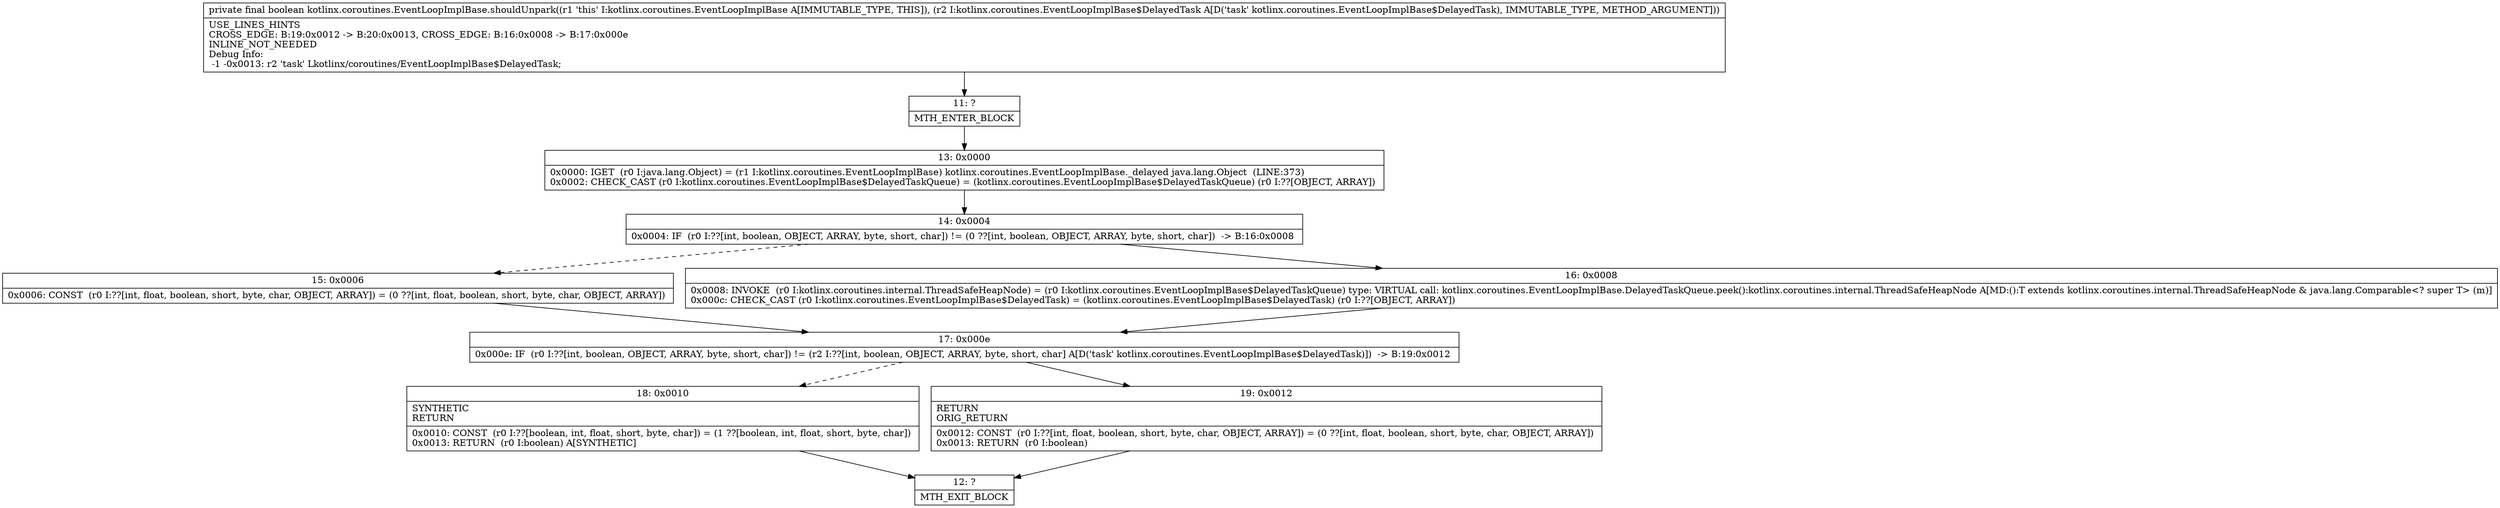 digraph "CFG forkotlinx.coroutines.EventLoopImplBase.shouldUnpark(Lkotlinx\/coroutines\/EventLoopImplBase$DelayedTask;)Z" {
Node_11 [shape=record,label="{11\:\ ?|MTH_ENTER_BLOCK\l}"];
Node_13 [shape=record,label="{13\:\ 0x0000|0x0000: IGET  (r0 I:java.lang.Object) = (r1 I:kotlinx.coroutines.EventLoopImplBase) kotlinx.coroutines.EventLoopImplBase._delayed java.lang.Object  (LINE:373)\l0x0002: CHECK_CAST (r0 I:kotlinx.coroutines.EventLoopImplBase$DelayedTaskQueue) = (kotlinx.coroutines.EventLoopImplBase$DelayedTaskQueue) (r0 I:??[OBJECT, ARRAY]) \l}"];
Node_14 [shape=record,label="{14\:\ 0x0004|0x0004: IF  (r0 I:??[int, boolean, OBJECT, ARRAY, byte, short, char]) != (0 ??[int, boolean, OBJECT, ARRAY, byte, short, char])  \-\> B:16:0x0008 \l}"];
Node_15 [shape=record,label="{15\:\ 0x0006|0x0006: CONST  (r0 I:??[int, float, boolean, short, byte, char, OBJECT, ARRAY]) = (0 ??[int, float, boolean, short, byte, char, OBJECT, ARRAY]) \l}"];
Node_17 [shape=record,label="{17\:\ 0x000e|0x000e: IF  (r0 I:??[int, boolean, OBJECT, ARRAY, byte, short, char]) != (r2 I:??[int, boolean, OBJECT, ARRAY, byte, short, char] A[D('task' kotlinx.coroutines.EventLoopImplBase$DelayedTask)])  \-\> B:19:0x0012 \l}"];
Node_18 [shape=record,label="{18\:\ 0x0010|SYNTHETIC\lRETURN\l|0x0010: CONST  (r0 I:??[boolean, int, float, short, byte, char]) = (1 ??[boolean, int, float, short, byte, char]) \l0x0013: RETURN  (r0 I:boolean) A[SYNTHETIC]\l}"];
Node_12 [shape=record,label="{12\:\ ?|MTH_EXIT_BLOCK\l}"];
Node_19 [shape=record,label="{19\:\ 0x0012|RETURN\lORIG_RETURN\l|0x0012: CONST  (r0 I:??[int, float, boolean, short, byte, char, OBJECT, ARRAY]) = (0 ??[int, float, boolean, short, byte, char, OBJECT, ARRAY]) \l0x0013: RETURN  (r0 I:boolean) \l}"];
Node_16 [shape=record,label="{16\:\ 0x0008|0x0008: INVOKE  (r0 I:kotlinx.coroutines.internal.ThreadSafeHeapNode) = (r0 I:kotlinx.coroutines.EventLoopImplBase$DelayedTaskQueue) type: VIRTUAL call: kotlinx.coroutines.EventLoopImplBase.DelayedTaskQueue.peek():kotlinx.coroutines.internal.ThreadSafeHeapNode A[MD:():T extends kotlinx.coroutines.internal.ThreadSafeHeapNode & java.lang.Comparable\<? super T\> (m)]\l0x000c: CHECK_CAST (r0 I:kotlinx.coroutines.EventLoopImplBase$DelayedTask) = (kotlinx.coroutines.EventLoopImplBase$DelayedTask) (r0 I:??[OBJECT, ARRAY]) \l}"];
MethodNode[shape=record,label="{private final boolean kotlinx.coroutines.EventLoopImplBase.shouldUnpark((r1 'this' I:kotlinx.coroutines.EventLoopImplBase A[IMMUTABLE_TYPE, THIS]), (r2 I:kotlinx.coroutines.EventLoopImplBase$DelayedTask A[D('task' kotlinx.coroutines.EventLoopImplBase$DelayedTask), IMMUTABLE_TYPE, METHOD_ARGUMENT]))  | USE_LINES_HINTS\lCROSS_EDGE: B:19:0x0012 \-\> B:20:0x0013, CROSS_EDGE: B:16:0x0008 \-\> B:17:0x000e\lINLINE_NOT_NEEDED\lDebug Info:\l  \-1 \-0x0013: r2 'task' Lkotlinx\/coroutines\/EventLoopImplBase$DelayedTask;\l}"];
MethodNode -> Node_11;Node_11 -> Node_13;
Node_13 -> Node_14;
Node_14 -> Node_15[style=dashed];
Node_14 -> Node_16;
Node_15 -> Node_17;
Node_17 -> Node_18[style=dashed];
Node_17 -> Node_19;
Node_18 -> Node_12;
Node_19 -> Node_12;
Node_16 -> Node_17;
}


